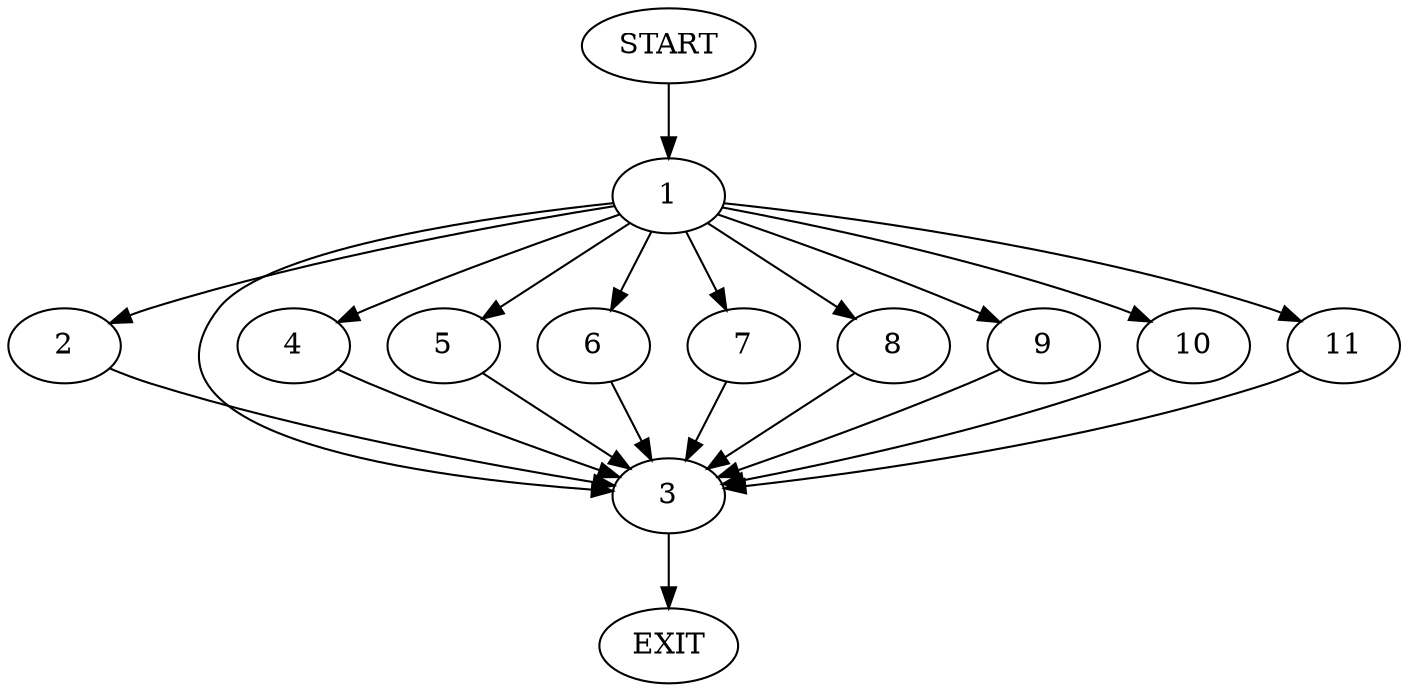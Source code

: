digraph {
0 [label="START"]
12 [label="EXIT"]
0 -> 1
1 -> 2
1 -> 3
1 -> 4
1 -> 5
1 -> 6
1 -> 7
1 -> 8
1 -> 9
1 -> 10
1 -> 11
4 -> 3
5 -> 3
7 -> 3
11 -> 3
3 -> 12
9 -> 3
2 -> 3
10 -> 3
8 -> 3
6 -> 3
}
